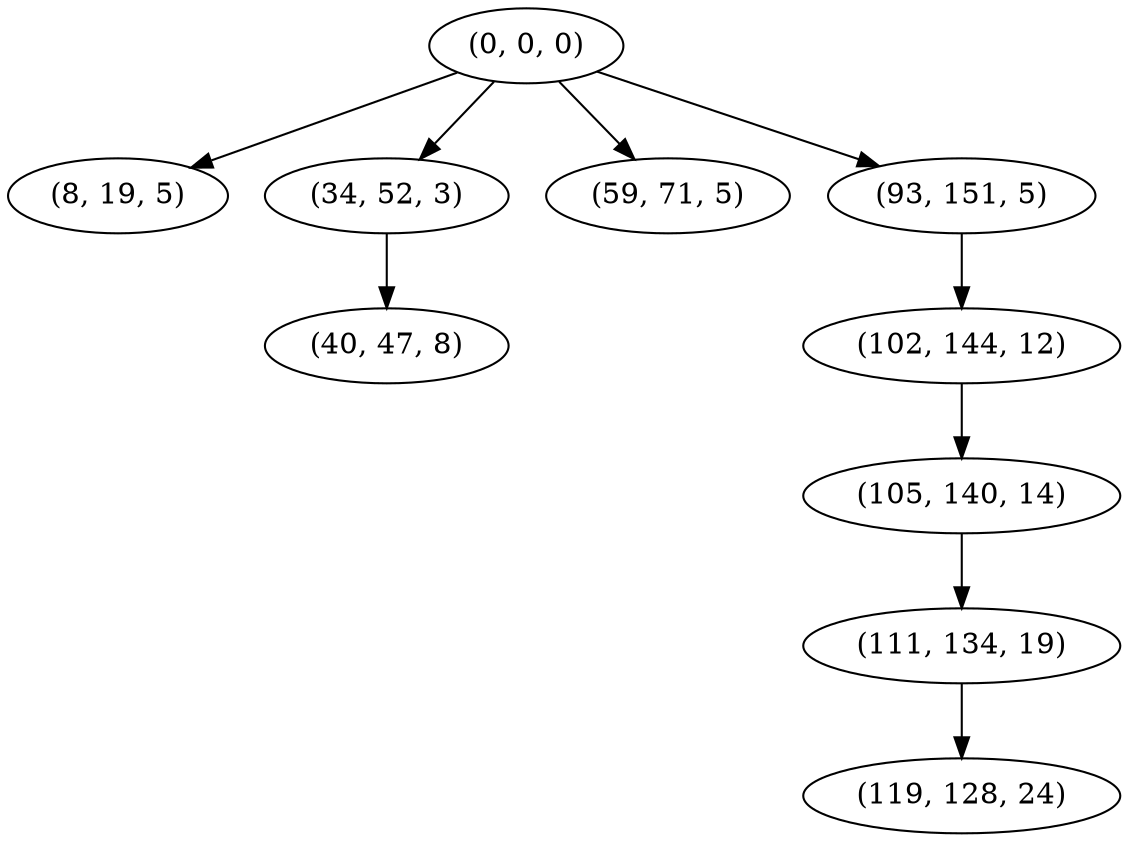 digraph tree {
    "(0, 0, 0)";
    "(8, 19, 5)";
    "(34, 52, 3)";
    "(40, 47, 8)";
    "(59, 71, 5)";
    "(93, 151, 5)";
    "(102, 144, 12)";
    "(105, 140, 14)";
    "(111, 134, 19)";
    "(119, 128, 24)";
    "(0, 0, 0)" -> "(8, 19, 5)";
    "(0, 0, 0)" -> "(34, 52, 3)";
    "(0, 0, 0)" -> "(59, 71, 5)";
    "(0, 0, 0)" -> "(93, 151, 5)";
    "(34, 52, 3)" -> "(40, 47, 8)";
    "(93, 151, 5)" -> "(102, 144, 12)";
    "(102, 144, 12)" -> "(105, 140, 14)";
    "(105, 140, 14)" -> "(111, 134, 19)";
    "(111, 134, 19)" -> "(119, 128, 24)";
}
